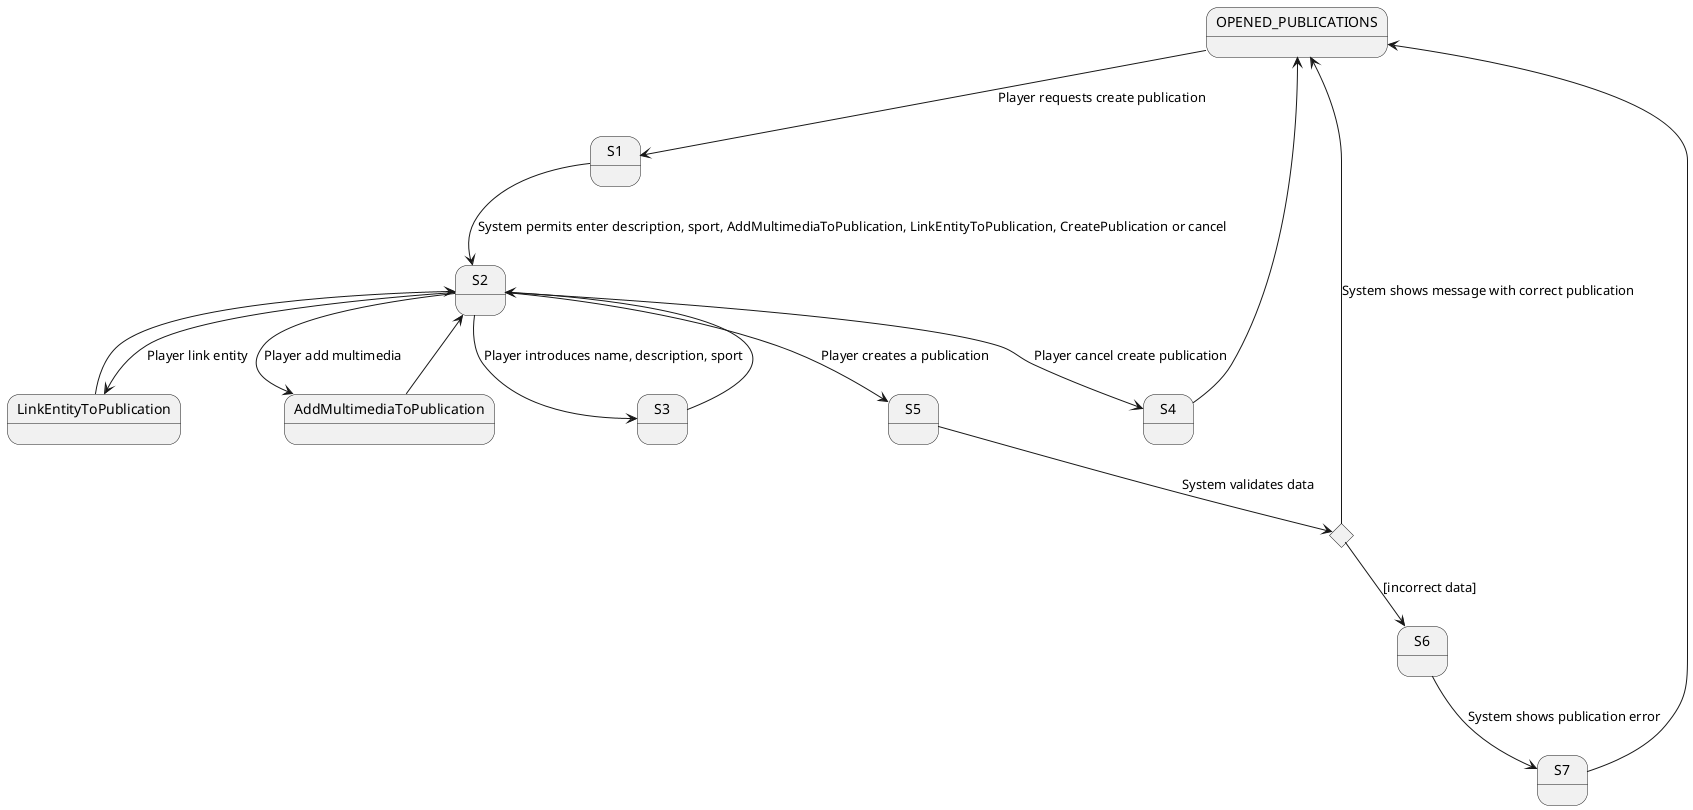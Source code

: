 @startuml

state OPENED_PUBLICATIONS
state CH1 <<choice>>

OPENED_PUBLICATIONS --> S1 : Player requests create publication
S1 --> S2 : System permits enter description, sport, AddMultimediaToPublication, LinkEntityToPublication, CreatePublication or cancel
S2 --> S3 : Player introduces name, description, sport
S3 --> S2
S2 --> AddMultimediaToPublication : Player add multimedia
AddMultimediaToPublication --> S2
S2 --> LinkEntityToPublication : Player link entity
LinkEntityToPublication --> S2
S2 --> S4 : Player cancel create publication
S4 --> OPENED_PUBLICATIONS
S2 --> S5 : Player creates a publication
S5 --> CH1 : System validates data
CH1 --> OPENED_PUBLICATIONS : System shows message with correct publication

CH1 -down-> S6 : [incorrect data]
S6 --> S7 : System shows publication error
S7 --> OPENED_PUBLICATIONS

@enduml